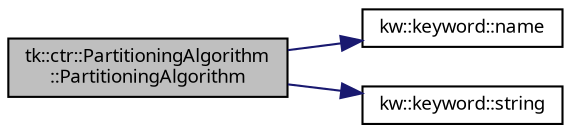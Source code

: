 digraph "tk::ctr::PartitioningAlgorithm::PartitioningAlgorithm"
{
 // INTERACTIVE_SVG=YES
  bgcolor="transparent";
  edge [fontname="sans-serif",fontsize="9",labelfontname="sans-serif",labelfontsize="9"];
  node [fontname="sans-serif",fontsize="9",shape=record];
  rankdir="LR";
  Node1 [label="tk::ctr::PartitioningAlgorithm\l::PartitioningAlgorithm",height=0.2,width=0.4,color="black", fillcolor="grey75", style="filled", fontcolor="black"];
  Node1 -> Node2 [color="midnightblue",fontsize="9",style="solid",fontname="sans-serif"];
  Node2 [label="kw::keyword::name",height=0.2,width=0.4,color="black",URL="$structkw_1_1keyword.html#a221b3990530599f44f96c45c4f011dae",tooltip="Accessor to required short name of a keyword. "];
  Node1 -> Node3 [color="midnightblue",fontsize="9",style="solid",fontname="sans-serif"];
  Node3 [label="kw::keyword::string",height=0.2,width=0.4,color="black",URL="$structkw_1_1keyword.html#ab21b3194f0f6a3d0fc5f79a935d9b358",tooltip="Accessor to keyword as std::string. "];
}
